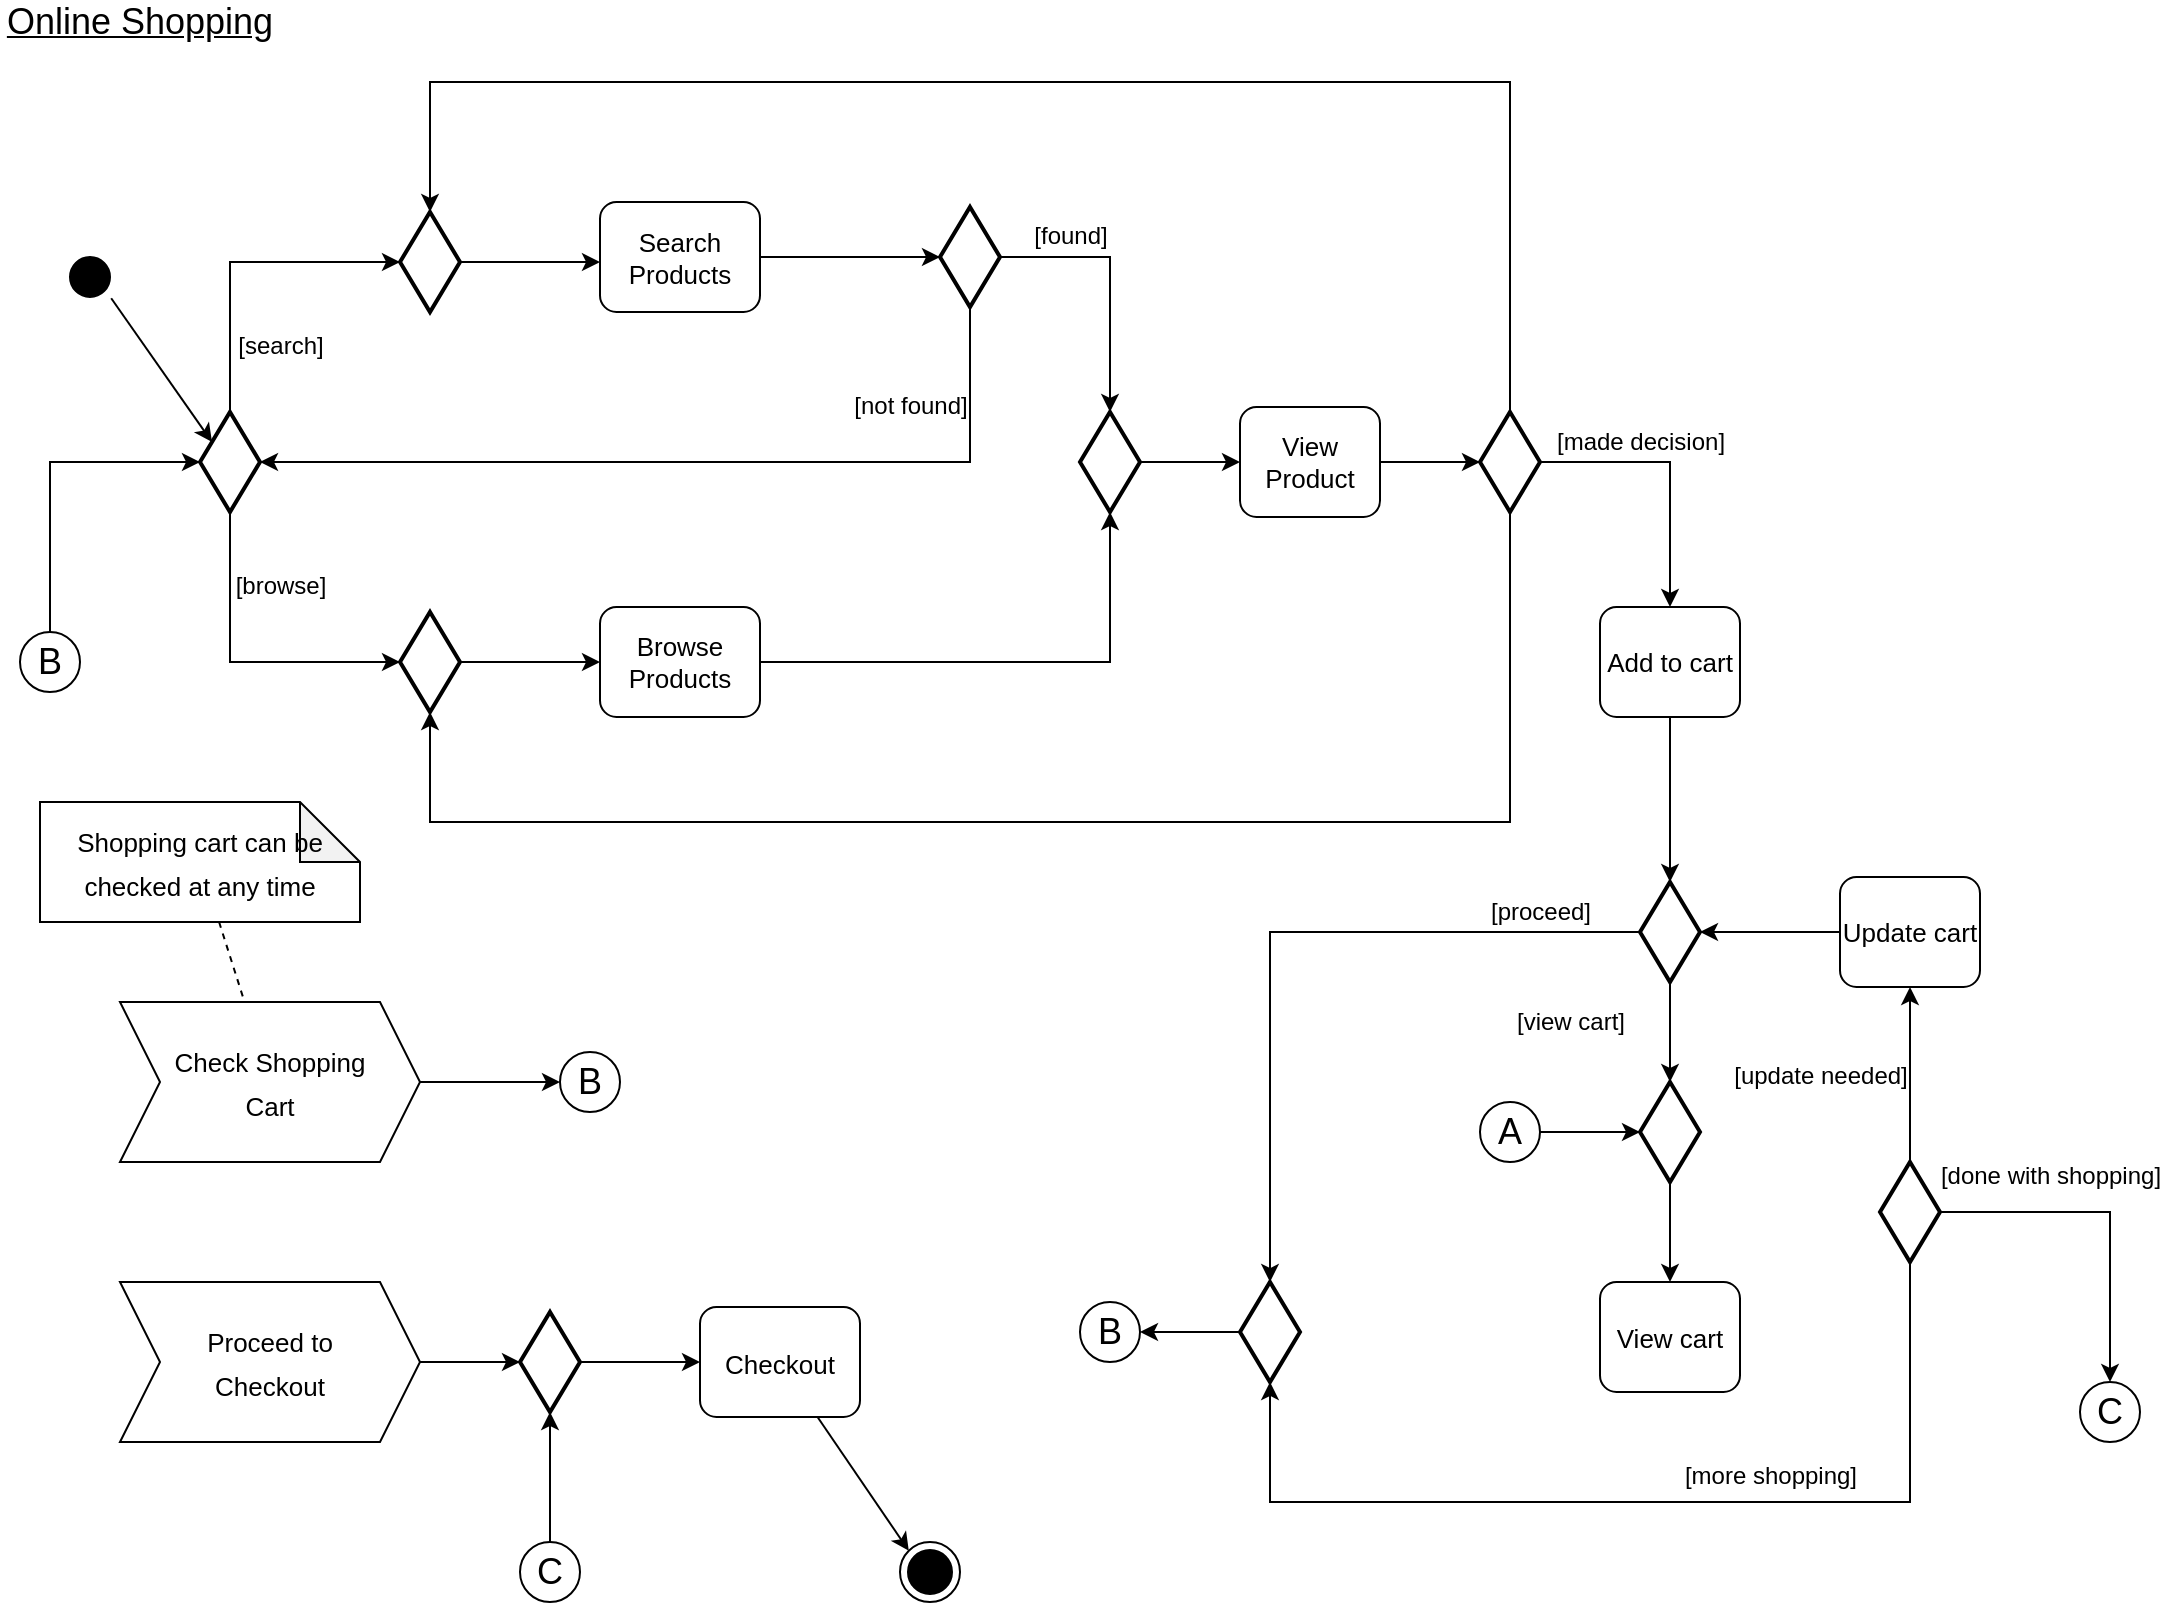 <mxfile version="14.7.6" type="device"><diagram id="Kdx92eTy_DYADJCWN6m_" name="Page-1"><mxGraphModel dx="1296" dy="767" grid="1" gridSize="10" guides="1" tooltips="1" connect="1" arrows="1" fold="1" page="1" pageScale="1" pageWidth="1100" pageHeight="850" math="0" shadow="0"><root><mxCell id="0"/><mxCell id="1" parent="0"/><mxCell id="dfFxjFqShtyAjTavcoGK-1" value="&lt;font style=&quot;font-size: 18px;&quot;&gt;Online Shopping&lt;/font&gt;" style="text;html=1;strokeColor=none;fillColor=none;align=center;verticalAlign=middle;whiteSpace=wrap;rounded=0;fontStyle=4;fontSize=18;" vertex="1" parent="1"><mxGeometry x="10" y="10" width="140" height="20" as="geometry"/></mxCell><mxCell id="dfFxjFqShtyAjTavcoGK-5" style="rounded=0;orthogonalLoop=1;jettySize=auto;html=1;exitX=1;exitY=1;exitDx=0;exitDy=0;entryX=0.2;entryY=0.3;entryDx=0;entryDy=0;entryPerimeter=0;fontSize=18;fontColor=#000000;" edge="1" parent="1" source="dfFxjFqShtyAjTavcoGK-2" target="dfFxjFqShtyAjTavcoGK-4"><mxGeometry relative="1" as="geometry"/></mxCell><mxCell id="dfFxjFqShtyAjTavcoGK-2" value="" style="ellipse;html=1;shape=startState;fillColor=#000000;fontSize=18;strokeColor=#FFFFFF;" vertex="1" parent="1"><mxGeometry x="40" y="132.5" width="30" height="30" as="geometry"/></mxCell><mxCell id="dfFxjFqShtyAjTavcoGK-7" style="edgeStyle=orthogonalEdgeStyle;rounded=0;orthogonalLoop=1;jettySize=auto;html=1;entryX=0;entryY=0.5;entryDx=0;entryDy=0;entryPerimeter=0;fontSize=18;fontColor=#000000;" edge="1" parent="1" source="dfFxjFqShtyAjTavcoGK-4" target="dfFxjFqShtyAjTavcoGK-6"><mxGeometry relative="1" as="geometry"><Array as="points"><mxPoint x="125" y="140"/></Array></mxGeometry></mxCell><mxCell id="dfFxjFqShtyAjTavcoGK-9" style="edgeStyle=orthogonalEdgeStyle;rounded=0;orthogonalLoop=1;jettySize=auto;html=1;entryX=0;entryY=0.5;entryDx=0;entryDy=0;entryPerimeter=0;fontSize=18;fontColor=#000000;" edge="1" parent="1" source="dfFxjFqShtyAjTavcoGK-4" target="dfFxjFqShtyAjTavcoGK-8"><mxGeometry relative="1" as="geometry"><Array as="points"><mxPoint x="125" y="340"/></Array></mxGeometry></mxCell><mxCell id="dfFxjFqShtyAjTavcoGK-4" value="" style="strokeWidth=2;html=1;shape=mxgraph.flowchart.decision;whiteSpace=wrap;fontSize=18;fontColor=#000000;" vertex="1" parent="1"><mxGeometry x="110" y="215" width="30" height="50" as="geometry"/></mxCell><mxCell id="dfFxjFqShtyAjTavcoGK-14" style="edgeStyle=orthogonalEdgeStyle;rounded=0;orthogonalLoop=1;jettySize=auto;html=1;exitX=1;exitY=0.5;exitDx=0;exitDy=0;exitPerimeter=0;fontSize=18;fontColor=#000000;" edge="1" parent="1" source="dfFxjFqShtyAjTavcoGK-6"><mxGeometry relative="1" as="geometry"><mxPoint x="310" y="140" as="targetPoint"/></mxGeometry></mxCell><mxCell id="dfFxjFqShtyAjTavcoGK-6" value="" style="strokeWidth=2;html=1;shape=mxgraph.flowchart.decision;whiteSpace=wrap;fontSize=18;fontColor=#000000;" vertex="1" parent="1"><mxGeometry x="210" y="115" width="30" height="50" as="geometry"/></mxCell><mxCell id="dfFxjFqShtyAjTavcoGK-24" style="edgeStyle=orthogonalEdgeStyle;rounded=0;orthogonalLoop=1;jettySize=auto;html=1;fontSize=18;fontColor=#000000;" edge="1" parent="1" source="dfFxjFqShtyAjTavcoGK-8" target="dfFxjFqShtyAjTavcoGK-23"><mxGeometry relative="1" as="geometry"/></mxCell><mxCell id="dfFxjFqShtyAjTavcoGK-8" value="" style="strokeWidth=2;html=1;shape=mxgraph.flowchart.decision;whiteSpace=wrap;fontSize=18;fontColor=#000000;" vertex="1" parent="1"><mxGeometry x="210" y="315" width="30" height="50" as="geometry"/></mxCell><mxCell id="dfFxjFqShtyAjTavcoGK-16" style="edgeStyle=orthogonalEdgeStyle;rounded=0;orthogonalLoop=1;jettySize=auto;html=1;fontSize=18;fontColor=#000000;" edge="1" parent="1" source="dfFxjFqShtyAjTavcoGK-12"><mxGeometry relative="1" as="geometry"><mxPoint x="480" y="137.5" as="targetPoint"/></mxGeometry></mxCell><mxCell id="dfFxjFqShtyAjTavcoGK-12" value="Search Products" style="rounded=1;whiteSpace=wrap;html=1;fontSize=13;fontColor=#000000;" vertex="1" parent="1"><mxGeometry x="310" y="110" width="80" height="55" as="geometry"/></mxCell><mxCell id="dfFxjFqShtyAjTavcoGK-19" style="edgeStyle=orthogonalEdgeStyle;rounded=0;orthogonalLoop=1;jettySize=auto;html=1;entryX=0.5;entryY=0;entryDx=0;entryDy=0;entryPerimeter=0;fontSize=18;fontColor=#000000;" edge="1" parent="1" source="dfFxjFqShtyAjTavcoGK-15" target="dfFxjFqShtyAjTavcoGK-18"><mxGeometry relative="1" as="geometry"/></mxCell><mxCell id="dfFxjFqShtyAjTavcoGK-22" style="edgeStyle=orthogonalEdgeStyle;rounded=0;orthogonalLoop=1;jettySize=auto;html=1;entryX=1;entryY=0.5;entryDx=0;entryDy=0;entryPerimeter=0;fontSize=18;fontColor=#000000;" edge="1" parent="1" source="dfFxjFqShtyAjTavcoGK-15" target="dfFxjFqShtyAjTavcoGK-4"><mxGeometry relative="1" as="geometry"><Array as="points"><mxPoint x="495" y="240"/></Array></mxGeometry></mxCell><mxCell id="dfFxjFqShtyAjTavcoGK-15" value="" style="strokeWidth=2;html=1;shape=mxgraph.flowchart.decision;whiteSpace=wrap;fontSize=18;fontColor=#000000;" vertex="1" parent="1"><mxGeometry x="480" y="112.5" width="30" height="50" as="geometry"/></mxCell><mxCell id="dfFxjFqShtyAjTavcoGK-21" style="edgeStyle=orthogonalEdgeStyle;rounded=0;orthogonalLoop=1;jettySize=auto;html=1;fontSize=18;fontColor=#000000;" edge="1" parent="1" source="dfFxjFqShtyAjTavcoGK-18"><mxGeometry relative="1" as="geometry"><mxPoint x="630" y="240" as="targetPoint"/></mxGeometry></mxCell><mxCell id="dfFxjFqShtyAjTavcoGK-18" value="" style="strokeWidth=2;html=1;shape=mxgraph.flowchart.decision;whiteSpace=wrap;fontSize=18;fontColor=#000000;" vertex="1" parent="1"><mxGeometry x="550" y="215" width="30" height="50" as="geometry"/></mxCell><mxCell id="dfFxjFqShtyAjTavcoGK-31" style="edgeStyle=orthogonalEdgeStyle;rounded=0;orthogonalLoop=1;jettySize=auto;html=1;entryX=0;entryY=0.5;entryDx=0;entryDy=0;entryPerimeter=0;fontSize=18;fontColor=#000000;" edge="1" parent="1" source="dfFxjFqShtyAjTavcoGK-20" target="dfFxjFqShtyAjTavcoGK-30"><mxGeometry relative="1" as="geometry"/></mxCell><mxCell id="dfFxjFqShtyAjTavcoGK-20" value="View Product" style="rounded=1;whiteSpace=wrap;html=1;fontSize=13;fontColor=#000000;" vertex="1" parent="1"><mxGeometry x="630" y="212.5" width="70" height="55" as="geometry"/></mxCell><mxCell id="dfFxjFqShtyAjTavcoGK-25" style="edgeStyle=orthogonalEdgeStyle;rounded=0;orthogonalLoop=1;jettySize=auto;html=1;entryX=0.5;entryY=1;entryDx=0;entryDy=0;entryPerimeter=0;fontSize=18;fontColor=#000000;" edge="1" parent="1" source="dfFxjFqShtyAjTavcoGK-23" target="dfFxjFqShtyAjTavcoGK-18"><mxGeometry relative="1" as="geometry"/></mxCell><mxCell id="dfFxjFqShtyAjTavcoGK-23" value="Browse Products" style="rounded=1;whiteSpace=wrap;html=1;fontSize=13;fontColor=#000000;" vertex="1" parent="1"><mxGeometry x="310" y="312.5" width="80" height="55" as="geometry"/></mxCell><mxCell id="dfFxjFqShtyAjTavcoGK-29" style="edgeStyle=orthogonalEdgeStyle;rounded=0;orthogonalLoop=1;jettySize=auto;html=1;entryX=0;entryY=0.5;entryDx=0;entryDy=0;entryPerimeter=0;fontSize=18;fontColor=#000000;" edge="1" parent="1" source="dfFxjFqShtyAjTavcoGK-28" target="dfFxjFqShtyAjTavcoGK-4"><mxGeometry relative="1" as="geometry"><Array as="points"><mxPoint x="35" y="240"/></Array></mxGeometry></mxCell><mxCell id="dfFxjFqShtyAjTavcoGK-28" value="B" style="ellipse;whiteSpace=wrap;html=1;aspect=fixed;fontSize=18;fontColor=#000000;strokeColor=#000000;" vertex="1" parent="1"><mxGeometry x="20" y="325" width="30" height="30" as="geometry"/></mxCell><mxCell id="dfFxjFqShtyAjTavcoGK-32" style="edgeStyle=orthogonalEdgeStyle;rounded=0;orthogonalLoop=1;jettySize=auto;html=1;entryX=0.5;entryY=0;entryDx=0;entryDy=0;entryPerimeter=0;fontSize=18;fontColor=#000000;" edge="1" parent="1" source="dfFxjFqShtyAjTavcoGK-30" target="dfFxjFqShtyAjTavcoGK-6"><mxGeometry relative="1" as="geometry"><Array as="points"><mxPoint x="765" y="50"/><mxPoint x="225" y="50"/></Array></mxGeometry></mxCell><mxCell id="dfFxjFqShtyAjTavcoGK-34" style="edgeStyle=orthogonalEdgeStyle;rounded=0;orthogonalLoop=1;jettySize=auto;html=1;entryX=0.5;entryY=0;entryDx=0;entryDy=0;fontSize=18;fontColor=#000000;" edge="1" parent="1" source="dfFxjFqShtyAjTavcoGK-30" target="dfFxjFqShtyAjTavcoGK-33"><mxGeometry relative="1" as="geometry"/></mxCell><mxCell id="dfFxjFqShtyAjTavcoGK-78" style="edgeStyle=orthogonalEdgeStyle;rounded=0;orthogonalLoop=1;jettySize=auto;html=1;entryX=0.5;entryY=1;entryDx=0;entryDy=0;entryPerimeter=0;fontSize=13;fontColor=#000000;endArrow=classic;endFill=1;startArrow=none;startFill=0;" edge="1" parent="1" source="dfFxjFqShtyAjTavcoGK-30" target="dfFxjFqShtyAjTavcoGK-8"><mxGeometry relative="1" as="geometry"><Array as="points"><mxPoint x="765" y="420"/><mxPoint x="225" y="420"/></Array></mxGeometry></mxCell><mxCell id="dfFxjFqShtyAjTavcoGK-30" value="" style="strokeWidth=2;html=1;shape=mxgraph.flowchart.decision;whiteSpace=wrap;fontSize=18;fontColor=#000000;" vertex="1" parent="1"><mxGeometry x="750" y="215" width="30" height="50" as="geometry"/></mxCell><mxCell id="dfFxjFqShtyAjTavcoGK-36" style="edgeStyle=orthogonalEdgeStyle;rounded=0;orthogonalLoop=1;jettySize=auto;html=1;entryX=0.5;entryY=0;entryDx=0;entryDy=0;entryPerimeter=0;fontSize=18;fontColor=#000000;" edge="1" parent="1" source="dfFxjFqShtyAjTavcoGK-33" target="dfFxjFqShtyAjTavcoGK-35"><mxGeometry relative="1" as="geometry"/></mxCell><mxCell id="dfFxjFqShtyAjTavcoGK-33" value="Add to cart" style="rounded=1;whiteSpace=wrap;html=1;fontSize=13;fontColor=#000000;" vertex="1" parent="1"><mxGeometry x="810" y="312.5" width="70" height="55" as="geometry"/></mxCell><mxCell id="dfFxjFqShtyAjTavcoGK-51" style="edgeStyle=orthogonalEdgeStyle;rounded=0;orthogonalLoop=1;jettySize=auto;html=1;entryX=0.5;entryY=0;entryDx=0;entryDy=0;entryPerimeter=0;fontSize=18;fontColor=#000000;" edge="1" parent="1" source="dfFxjFqShtyAjTavcoGK-35" target="dfFxjFqShtyAjTavcoGK-50"><mxGeometry relative="1" as="geometry"/></mxCell><mxCell id="dfFxjFqShtyAjTavcoGK-81" style="edgeStyle=orthogonalEdgeStyle;rounded=0;orthogonalLoop=1;jettySize=auto;html=1;exitX=0.5;exitY=1;exitDx=0;exitDy=0;exitPerimeter=0;entryX=0.5;entryY=0;entryDx=0;entryDy=0;entryPerimeter=0;fontSize=13;fontColor=#000000;startArrow=none;startFill=0;endArrow=classic;endFill=1;" edge="1" parent="1" source="dfFxjFqShtyAjTavcoGK-35" target="dfFxjFqShtyAjTavcoGK-42"><mxGeometry relative="1" as="geometry"/></mxCell><mxCell id="dfFxjFqShtyAjTavcoGK-35" value="" style="strokeWidth=2;html=1;shape=mxgraph.flowchart.decision;whiteSpace=wrap;fontSize=18;fontColor=#000000;" vertex="1" parent="1"><mxGeometry x="830" y="450" width="30" height="50" as="geometry"/></mxCell><mxCell id="dfFxjFqShtyAjTavcoGK-41" style="edgeStyle=orthogonalEdgeStyle;rounded=0;orthogonalLoop=1;jettySize=auto;html=1;fontSize=18;fontColor=#000000;" edge="1" parent="1" source="dfFxjFqShtyAjTavcoGK-37" target="dfFxjFqShtyAjTavcoGK-35"><mxGeometry relative="1" as="geometry"/></mxCell><mxCell id="dfFxjFqShtyAjTavcoGK-37" value="Update cart" style="rounded=1;whiteSpace=wrap;html=1;fontSize=13;fontColor=#000000;" vertex="1" parent="1"><mxGeometry x="930" y="447.5" width="70" height="55" as="geometry"/></mxCell><mxCell id="dfFxjFqShtyAjTavcoGK-47" style="edgeStyle=orthogonalEdgeStyle;rounded=0;orthogonalLoop=1;jettySize=auto;html=1;entryX=0.5;entryY=0;entryDx=0;entryDy=0;fontSize=18;fontColor=#000000;" edge="1" parent="1" source="dfFxjFqShtyAjTavcoGK-42" target="dfFxjFqShtyAjTavcoGK-46"><mxGeometry relative="1" as="geometry"/></mxCell><mxCell id="dfFxjFqShtyAjTavcoGK-42" value="" style="strokeWidth=2;html=1;shape=mxgraph.flowchart.decision;whiteSpace=wrap;fontSize=18;fontColor=#000000;" vertex="1" parent="1"><mxGeometry x="830" y="550" width="30" height="50" as="geometry"/></mxCell><mxCell id="dfFxjFqShtyAjTavcoGK-45" style="edgeStyle=orthogonalEdgeStyle;rounded=0;orthogonalLoop=1;jettySize=auto;html=1;entryX=0;entryY=0.5;entryDx=0;entryDy=0;entryPerimeter=0;fontSize=18;fontColor=#000000;" edge="1" parent="1" source="dfFxjFqShtyAjTavcoGK-44" target="dfFxjFqShtyAjTavcoGK-42"><mxGeometry relative="1" as="geometry"/></mxCell><mxCell id="dfFxjFqShtyAjTavcoGK-44" value="A" style="ellipse;whiteSpace=wrap;html=1;aspect=fixed;fontSize=18;fontColor=#000000;strokeColor=#000000;" vertex="1" parent="1"><mxGeometry x="750" y="560" width="30" height="30" as="geometry"/></mxCell><mxCell id="dfFxjFqShtyAjTavcoGK-46" value="View cart" style="rounded=1;whiteSpace=wrap;html=1;fontSize=13;fontColor=#000000;" vertex="1" parent="1"><mxGeometry x="810" y="650" width="70" height="55" as="geometry"/></mxCell><mxCell id="dfFxjFqShtyAjTavcoGK-49" style="edgeStyle=orthogonalEdgeStyle;rounded=0;orthogonalLoop=1;jettySize=auto;html=1;entryX=0.5;entryY=1;entryDx=0;entryDy=0;fontSize=18;fontColor=#000000;" edge="1" parent="1" source="dfFxjFqShtyAjTavcoGK-48" target="dfFxjFqShtyAjTavcoGK-37"><mxGeometry relative="1" as="geometry"/></mxCell><mxCell id="dfFxjFqShtyAjTavcoGK-52" style="edgeStyle=orthogonalEdgeStyle;rounded=0;orthogonalLoop=1;jettySize=auto;html=1;entryX=0.5;entryY=1;entryDx=0;entryDy=0;entryPerimeter=0;fontSize=18;fontColor=#000000;" edge="1" parent="1" source="dfFxjFqShtyAjTavcoGK-48" target="dfFxjFqShtyAjTavcoGK-50"><mxGeometry relative="1" as="geometry"><Array as="points"><mxPoint x="965" y="760"/><mxPoint x="645" y="760"/></Array></mxGeometry></mxCell><mxCell id="dfFxjFqShtyAjTavcoGK-54" style="edgeStyle=orthogonalEdgeStyle;rounded=0;orthogonalLoop=1;jettySize=auto;html=1;entryX=0.5;entryY=0;entryDx=0;entryDy=0;fontSize=18;fontColor=#000000;" edge="1" parent="1" source="dfFxjFqShtyAjTavcoGK-48" target="dfFxjFqShtyAjTavcoGK-53"><mxGeometry relative="1" as="geometry"/></mxCell><mxCell id="dfFxjFqShtyAjTavcoGK-48" value="" style="strokeWidth=2;html=1;shape=mxgraph.flowchart.decision;whiteSpace=wrap;fontSize=18;fontColor=#000000;" vertex="1" parent="1"><mxGeometry x="950" y="590" width="30" height="50" as="geometry"/></mxCell><mxCell id="dfFxjFqShtyAjTavcoGK-86" style="edgeStyle=orthogonalEdgeStyle;rounded=0;orthogonalLoop=1;jettySize=auto;html=1;exitX=0;exitY=0.5;exitDx=0;exitDy=0;exitPerimeter=0;entryX=1;entryY=0.5;entryDx=0;entryDy=0;fontSize=13;fontColor=#000000;startArrow=none;startFill=0;endArrow=classic;endFill=1;" edge="1" parent="1" source="dfFxjFqShtyAjTavcoGK-50" target="dfFxjFqShtyAjTavcoGK-85"><mxGeometry relative="1" as="geometry"/></mxCell><mxCell id="dfFxjFqShtyAjTavcoGK-50" value="" style="strokeWidth=2;html=1;shape=mxgraph.flowchart.decision;whiteSpace=wrap;fontSize=18;fontColor=#000000;" vertex="1" parent="1"><mxGeometry x="630" y="650" width="30" height="50" as="geometry"/></mxCell><mxCell id="dfFxjFqShtyAjTavcoGK-53" value="C" style="ellipse;whiteSpace=wrap;html=1;aspect=fixed;fontSize=18;fontColor=#000000;strokeColor=#000000;" vertex="1" parent="1"><mxGeometry x="1050" y="700" width="30" height="30" as="geometry"/></mxCell><mxCell id="dfFxjFqShtyAjTavcoGK-71" style="edgeStyle=none;rounded=0;orthogonalLoop=1;jettySize=auto;html=1;fontSize=18;fontColor=#000000;dashed=1;endArrow=none;endFill=0;" edge="1" parent="1" source="dfFxjFqShtyAjTavcoGK-55" target="dfFxjFqShtyAjTavcoGK-56"><mxGeometry relative="1" as="geometry"/></mxCell><mxCell id="dfFxjFqShtyAjTavcoGK-55" value="&lt;font style=&quot;font-size: 13px&quot;&gt;Shopping cart can be checked at any time&lt;/font&gt;" style="shape=note;whiteSpace=wrap;html=1;backgroundOutline=1;darkOpacity=0.05;fontSize=18;fontColor=#000000;strokeColor=#000000;" vertex="1" parent="1"><mxGeometry x="30" y="410" width="160" height="60" as="geometry"/></mxCell><mxCell id="dfFxjFqShtyAjTavcoGK-58" style="edgeStyle=orthogonalEdgeStyle;rounded=0;orthogonalLoop=1;jettySize=auto;html=1;fontSize=18;fontColor=#000000;" edge="1" parent="1" source="dfFxjFqShtyAjTavcoGK-56" target="dfFxjFqShtyAjTavcoGK-57"><mxGeometry relative="1" as="geometry"/></mxCell><mxCell id="dfFxjFqShtyAjTavcoGK-56" value="&lt;font style=&quot;font-size: 13px&quot;&gt;Check Shopping &lt;br&gt;Cart&lt;/font&gt;" style="shape=step;perimeter=stepPerimeter;whiteSpace=wrap;html=1;fixedSize=1;fontSize=18;fontColor=#000000;strokeColor=#000000;" vertex="1" parent="1"><mxGeometry x="70" y="510" width="150" height="80" as="geometry"/></mxCell><mxCell id="dfFxjFqShtyAjTavcoGK-57" value="B" style="ellipse;whiteSpace=wrap;html=1;aspect=fixed;fontSize=18;fontColor=#000000;strokeColor=#000000;" vertex="1" parent="1"><mxGeometry x="290" y="535" width="30" height="30" as="geometry"/></mxCell><mxCell id="dfFxjFqShtyAjTavcoGK-61" style="edgeStyle=orthogonalEdgeStyle;rounded=0;orthogonalLoop=1;jettySize=auto;html=1;exitX=1;exitY=0.5;exitDx=0;exitDy=0;entryX=0;entryY=0.5;entryDx=0;entryDy=0;entryPerimeter=0;fontSize=18;fontColor=#000000;" edge="1" parent="1" source="dfFxjFqShtyAjTavcoGK-59" target="dfFxjFqShtyAjTavcoGK-60"><mxGeometry relative="1" as="geometry"/></mxCell><mxCell id="dfFxjFqShtyAjTavcoGK-59" value="&lt;span style=&quot;font-size: 13px&quot;&gt;Proceed to &lt;br&gt;Checkout&lt;/span&gt;" style="shape=step;perimeter=stepPerimeter;whiteSpace=wrap;html=1;fixedSize=1;fontSize=18;fontColor=#000000;strokeColor=#000000;" vertex="1" parent="1"><mxGeometry x="70" y="650" width="150" height="80" as="geometry"/></mxCell><mxCell id="dfFxjFqShtyAjTavcoGK-63" style="edgeStyle=orthogonalEdgeStyle;rounded=0;orthogonalLoop=1;jettySize=auto;html=1;exitX=1;exitY=0.5;exitDx=0;exitDy=0;exitPerimeter=0;fontSize=18;fontColor=#000000;" edge="1" parent="1" source="dfFxjFqShtyAjTavcoGK-60" target="dfFxjFqShtyAjTavcoGK-62"><mxGeometry relative="1" as="geometry"/></mxCell><mxCell id="dfFxjFqShtyAjTavcoGK-60" value="" style="strokeWidth=2;html=1;shape=mxgraph.flowchart.decision;whiteSpace=wrap;fontSize=18;fontColor=#000000;" vertex="1" parent="1"><mxGeometry x="270" y="665" width="30" height="50" as="geometry"/></mxCell><mxCell id="dfFxjFqShtyAjTavcoGK-70" style="rounded=0;orthogonalLoop=1;jettySize=auto;html=1;entryX=0;entryY=0;entryDx=0;entryDy=0;fontSize=18;fontColor=#000000;" edge="1" parent="1" source="dfFxjFqShtyAjTavcoGK-62" target="dfFxjFqShtyAjTavcoGK-69"><mxGeometry relative="1" as="geometry"/></mxCell><mxCell id="dfFxjFqShtyAjTavcoGK-62" value="&lt;font style=&quot;font-size: 13px&quot;&gt;Checkout&lt;/font&gt;" style="rounded=1;whiteSpace=wrap;html=1;fontSize=18;fontColor=#000000;" vertex="1" parent="1"><mxGeometry x="360" y="662.5" width="80" height="55" as="geometry"/></mxCell><mxCell id="dfFxjFqShtyAjTavcoGK-66" style="edgeStyle=orthogonalEdgeStyle;rounded=0;orthogonalLoop=1;jettySize=auto;html=1;exitX=0.5;exitY=0;exitDx=0;exitDy=0;entryX=0.5;entryY=1;entryDx=0;entryDy=0;entryPerimeter=0;fontSize=18;fontColor=#000000;" edge="1" parent="1" source="dfFxjFqShtyAjTavcoGK-64" target="dfFxjFqShtyAjTavcoGK-60"><mxGeometry relative="1" as="geometry"/></mxCell><mxCell id="dfFxjFqShtyAjTavcoGK-64" value="C" style="ellipse;whiteSpace=wrap;html=1;aspect=fixed;fontSize=18;fontColor=#000000;strokeColor=#000000;" vertex="1" parent="1"><mxGeometry x="270" y="780" width="30" height="30" as="geometry"/></mxCell><mxCell id="dfFxjFqShtyAjTavcoGK-69" value="" style="ellipse;html=1;shape=endState;fillColor=#000000;fontSize=18;fontColor=#000000;" vertex="1" parent="1"><mxGeometry x="460" y="780" width="30" height="30" as="geometry"/></mxCell><mxCell id="dfFxjFqShtyAjTavcoGK-72" value="&lt;font style=&quot;font-size: 12px&quot;&gt;[search]&lt;/font&gt;" style="text;html=1;align=center;verticalAlign=middle;resizable=0;points=[];autosize=1;strokeColor=none;fontSize=18;fontColor=#000000;" vertex="1" parent="1"><mxGeometry x="120" y="165" width="60" height="30" as="geometry"/></mxCell><mxCell id="dfFxjFqShtyAjTavcoGK-74" value="&lt;font style=&quot;font-size: 12px&quot;&gt;[browse]&lt;/font&gt;" style="text;html=1;align=center;verticalAlign=middle;resizable=0;points=[];autosize=1;strokeColor=none;fontSize=18;fontColor=#000000;" vertex="1" parent="1"><mxGeometry x="120" y="285" width="60" height="30" as="geometry"/></mxCell><mxCell id="dfFxjFqShtyAjTavcoGK-75" value="&lt;font style=&quot;font-size: 12px&quot;&gt;[not found]&lt;/font&gt;" style="text;html=1;align=center;verticalAlign=middle;resizable=0;points=[];autosize=1;strokeColor=none;fontSize=18;fontColor=#000000;" vertex="1" parent="1"><mxGeometry x="430" y="195" width="70" height="30" as="geometry"/></mxCell><mxCell id="dfFxjFqShtyAjTavcoGK-76" value="&lt;font style=&quot;font-size: 12px&quot;&gt;[found]&lt;/font&gt;" style="text;html=1;align=center;verticalAlign=middle;resizable=0;points=[];autosize=1;strokeColor=none;fontSize=18;fontColor=#000000;" vertex="1" parent="1"><mxGeometry x="520" y="110" width="50" height="30" as="geometry"/></mxCell><mxCell id="dfFxjFqShtyAjTavcoGK-77" value="&lt;font style=&quot;font-size: 12px&quot;&gt;[made decision]&lt;/font&gt;" style="text;html=1;align=center;verticalAlign=middle;resizable=0;points=[];autosize=1;strokeColor=none;fontSize=18;fontColor=#000000;" vertex="1" parent="1"><mxGeometry x="780" y="212.5" width="100" height="30" as="geometry"/></mxCell><mxCell id="dfFxjFqShtyAjTavcoGK-79" value="&lt;font style=&quot;font-size: 12px&quot;&gt;[proceed]&lt;/font&gt;" style="text;html=1;align=center;verticalAlign=middle;resizable=0;points=[];autosize=1;strokeColor=none;fontSize=18;fontColor=#000000;" vertex="1" parent="1"><mxGeometry x="745" y="447.5" width="70" height="30" as="geometry"/></mxCell><mxCell id="dfFxjFqShtyAjTavcoGK-80" value="&lt;span style=&quot;font-size: 12px&quot;&gt;[view cart]&lt;/span&gt;" style="text;html=1;align=center;verticalAlign=middle;resizable=0;points=[];autosize=1;strokeColor=none;fontSize=18;fontColor=#000000;" vertex="1" parent="1"><mxGeometry x="760" y="502.5" width="70" height="30" as="geometry"/></mxCell><mxCell id="dfFxjFqShtyAjTavcoGK-82" value="&lt;span style=&quot;font-size: 12px&quot;&gt;[update needed]&lt;/span&gt;" style="text;html=1;align=center;verticalAlign=middle;resizable=0;points=[];autosize=1;strokeColor=none;fontSize=18;fontColor=#000000;" vertex="1" parent="1"><mxGeometry x="870" y="530" width="100" height="30" as="geometry"/></mxCell><mxCell id="dfFxjFqShtyAjTavcoGK-83" value="&lt;span style=&quot;font-size: 12px&quot;&gt;[done with shopping]&lt;/span&gt;" style="text;html=1;align=center;verticalAlign=middle;resizable=0;points=[];autosize=1;strokeColor=none;fontSize=18;fontColor=#000000;" vertex="1" parent="1"><mxGeometry x="970" y="580" width="130" height="30" as="geometry"/></mxCell><mxCell id="dfFxjFqShtyAjTavcoGK-84" value="&lt;span style=&quot;font-size: 12px&quot;&gt;[more shopping]&lt;/span&gt;" style="text;html=1;align=center;verticalAlign=middle;resizable=0;points=[];autosize=1;strokeColor=none;fontSize=18;fontColor=#000000;" vertex="1" parent="1"><mxGeometry x="845" y="730" width="100" height="30" as="geometry"/></mxCell><mxCell id="dfFxjFqShtyAjTavcoGK-85" value="B" style="ellipse;whiteSpace=wrap;html=1;aspect=fixed;fontSize=18;fontColor=#000000;strokeColor=#000000;" vertex="1" parent="1"><mxGeometry x="550" y="660" width="30" height="30" as="geometry"/></mxCell></root></mxGraphModel></diagram></mxfile>